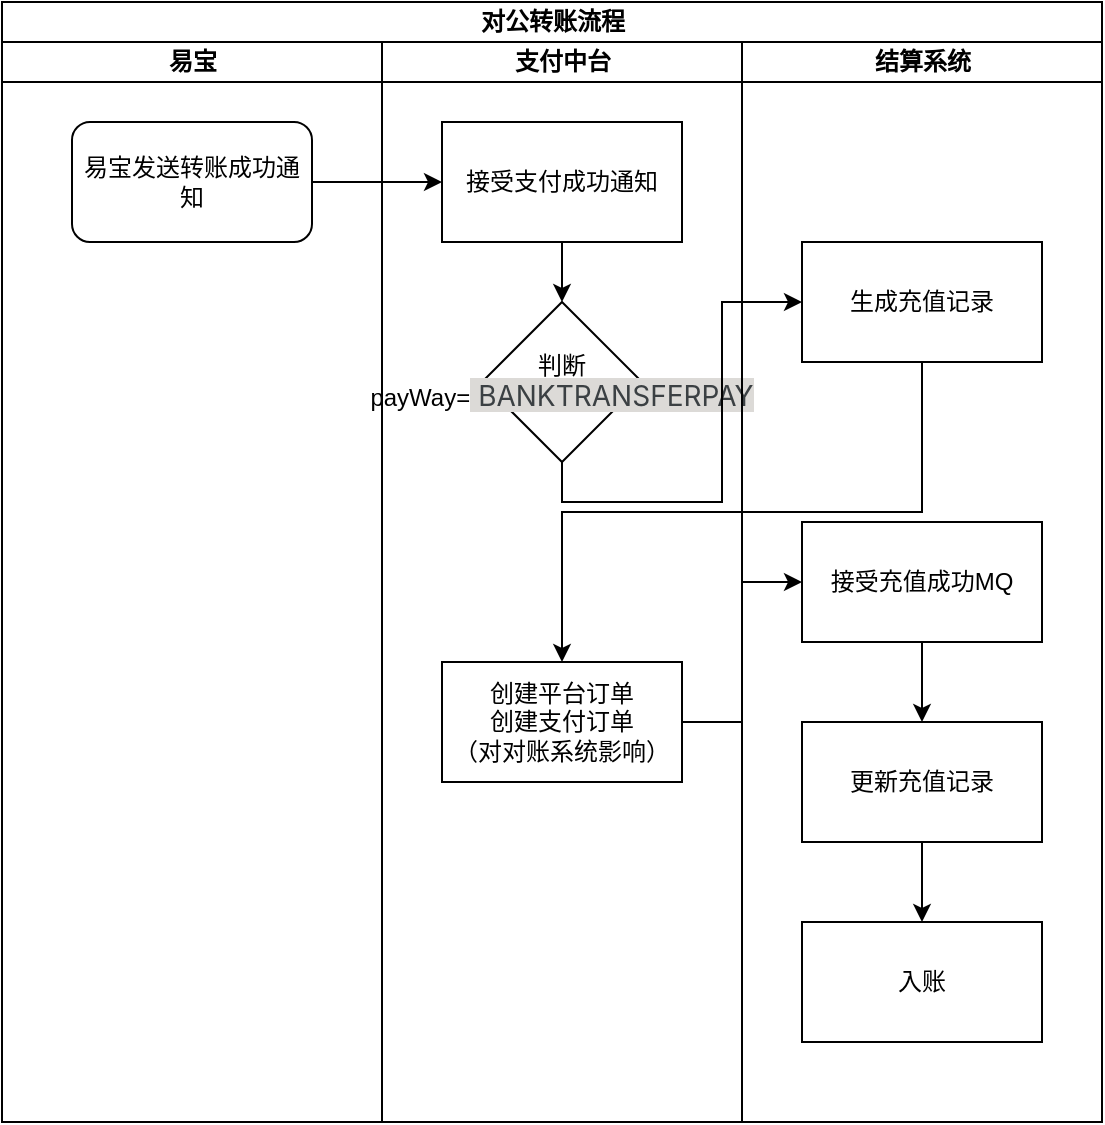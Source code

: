 <mxfile version="24.4.13" type="github">
  <diagram id="C5RBs43oDa-KdzZeNtuy" name="Page-1">
    <mxGraphModel dx="1146" dy="616" grid="1" gridSize="10" guides="1" tooltips="1" connect="1" arrows="1" fold="1" page="1" pageScale="1" pageWidth="827" pageHeight="1169" math="0" shadow="0">
      <root>
        <mxCell id="WIyWlLk6GJQsqaUBKTNV-0" />
        <mxCell id="WIyWlLk6GJQsqaUBKTNV-1" parent="WIyWlLk6GJQsqaUBKTNV-0" />
        <mxCell id="fWPX1Hsic2LrMpeWw4wY-0" value="对公转账流程" style="swimlane;childLayout=stackLayout;resizeParent=1;resizeParentMax=0;startSize=20;html=1;" vertex="1" parent="WIyWlLk6GJQsqaUBKTNV-1">
          <mxGeometry x="200" y="50" width="550" height="560" as="geometry" />
        </mxCell>
        <mxCell id="fWPX1Hsic2LrMpeWw4wY-1" value="易宝" style="swimlane;startSize=20;html=1;" vertex="1" parent="fWPX1Hsic2LrMpeWw4wY-0">
          <mxGeometry y="20" width="190" height="540" as="geometry" />
        </mxCell>
        <mxCell id="fWPX1Hsic2LrMpeWw4wY-5" value="易宝发送转账成功通知" style="rounded=1;whiteSpace=wrap;html=1;" vertex="1" parent="fWPX1Hsic2LrMpeWw4wY-1">
          <mxGeometry x="35" y="40" width="120" height="60" as="geometry" />
        </mxCell>
        <mxCell id="fWPX1Hsic2LrMpeWw4wY-2" value="支付中台" style="swimlane;startSize=20;html=1;" vertex="1" parent="fWPX1Hsic2LrMpeWw4wY-0">
          <mxGeometry x="190" y="20" width="180" height="540" as="geometry" />
        </mxCell>
        <mxCell id="fWPX1Hsic2LrMpeWw4wY-9" style="edgeStyle=orthogonalEdgeStyle;rounded=0;orthogonalLoop=1;jettySize=auto;html=1;exitX=0.5;exitY=1;exitDx=0;exitDy=0;entryX=0.5;entryY=0;entryDx=0;entryDy=0;" edge="1" parent="fWPX1Hsic2LrMpeWw4wY-2" source="fWPX1Hsic2LrMpeWw4wY-6" target="fWPX1Hsic2LrMpeWw4wY-8">
          <mxGeometry relative="1" as="geometry" />
        </mxCell>
        <mxCell id="fWPX1Hsic2LrMpeWw4wY-6" value="接受支付成功通知" style="rounded=0;whiteSpace=wrap;html=1;" vertex="1" parent="fWPX1Hsic2LrMpeWw4wY-2">
          <mxGeometry x="30" y="40" width="120" height="60" as="geometry" />
        </mxCell>
        <mxCell id="fWPX1Hsic2LrMpeWw4wY-8" value="判断payWay=&lt;span data-darkreader-inline-bgcolor=&quot;&quot; data-darkreader-inline-color=&quot;&quot; style=&quot;color: rgb(59, 64, 67); font-family: -apple-system, &amp;quot;system-ui&amp;quot;, &amp;quot;Segoe UI&amp;quot;, Roboto, Oxygen, Ubuntu, &amp;quot;Fira Sans&amp;quot;, &amp;quot;Droid Sans&amp;quot;, &amp;quot;Helvetica Neue&amp;quot;, sans-serif; font-size: 14px; text-align: left; background-color: rgb(220, 218, 215); --darkreader-inline-color: #454a4d; --darkreader-inline-bgcolor: #c2beb9;&quot;&gt;&amp;nbsp;BANKTRANSFERPAY&lt;/span&gt;" style="rhombus;whiteSpace=wrap;html=1;" vertex="1" parent="fWPX1Hsic2LrMpeWw4wY-2">
          <mxGeometry x="50" y="130" width="80" height="80" as="geometry" />
        </mxCell>
        <mxCell id="fWPX1Hsic2LrMpeWw4wY-10" value="创建平台订单&lt;div&gt;创建支付订单&lt;br&gt;（对对账系统影响）&lt;/div&gt;" style="rounded=0;whiteSpace=wrap;html=1;" vertex="1" parent="fWPX1Hsic2LrMpeWw4wY-2">
          <mxGeometry x="30" y="310" width="120" height="60" as="geometry" />
        </mxCell>
        <mxCell id="fWPX1Hsic2LrMpeWw4wY-3" value="结算系统" style="swimlane;startSize=20;html=1;" vertex="1" parent="fWPX1Hsic2LrMpeWw4wY-0">
          <mxGeometry x="370" y="20" width="180" height="540" as="geometry" />
        </mxCell>
        <mxCell id="fWPX1Hsic2LrMpeWw4wY-16" style="edgeStyle=orthogonalEdgeStyle;rounded=0;orthogonalLoop=1;jettySize=auto;html=1;exitX=0.5;exitY=1;exitDx=0;exitDy=0;entryX=0.5;entryY=0;entryDx=0;entryDy=0;" edge="1" parent="fWPX1Hsic2LrMpeWw4wY-3" source="fWPX1Hsic2LrMpeWw4wY-13" target="fWPX1Hsic2LrMpeWw4wY-15">
          <mxGeometry relative="1" as="geometry" />
        </mxCell>
        <mxCell id="fWPX1Hsic2LrMpeWw4wY-13" value="接受充值成功MQ" style="rounded=0;whiteSpace=wrap;html=1;" vertex="1" parent="fWPX1Hsic2LrMpeWw4wY-3">
          <mxGeometry x="30" y="240" width="120" height="60" as="geometry" />
        </mxCell>
        <mxCell id="fWPX1Hsic2LrMpeWw4wY-18" style="edgeStyle=orthogonalEdgeStyle;rounded=0;orthogonalLoop=1;jettySize=auto;html=1;exitX=0.5;exitY=1;exitDx=0;exitDy=0;" edge="1" parent="fWPX1Hsic2LrMpeWw4wY-3" source="fWPX1Hsic2LrMpeWw4wY-15" target="fWPX1Hsic2LrMpeWw4wY-17">
          <mxGeometry relative="1" as="geometry" />
        </mxCell>
        <mxCell id="fWPX1Hsic2LrMpeWw4wY-15" value="更新充值记录" style="rounded=0;whiteSpace=wrap;html=1;" vertex="1" parent="fWPX1Hsic2LrMpeWw4wY-3">
          <mxGeometry x="30" y="340" width="120" height="60" as="geometry" />
        </mxCell>
        <mxCell id="fWPX1Hsic2LrMpeWw4wY-17" value="入账" style="rounded=0;whiteSpace=wrap;html=1;" vertex="1" parent="fWPX1Hsic2LrMpeWw4wY-3">
          <mxGeometry x="30" y="440" width="120" height="60" as="geometry" />
        </mxCell>
        <mxCell id="fWPX1Hsic2LrMpeWw4wY-32" value="生成充值记录" style="rounded=0;whiteSpace=wrap;html=1;" vertex="1" parent="fWPX1Hsic2LrMpeWw4wY-3">
          <mxGeometry x="30" y="100" width="120" height="60" as="geometry" />
        </mxCell>
        <mxCell id="fWPX1Hsic2LrMpeWw4wY-7" style="edgeStyle=orthogonalEdgeStyle;rounded=0;orthogonalLoop=1;jettySize=auto;html=1;exitX=1;exitY=0.5;exitDx=0;exitDy=0;entryX=0;entryY=0.5;entryDx=0;entryDy=0;" edge="1" parent="fWPX1Hsic2LrMpeWw4wY-0" source="fWPX1Hsic2LrMpeWw4wY-5" target="fWPX1Hsic2LrMpeWw4wY-6">
          <mxGeometry relative="1" as="geometry" />
        </mxCell>
        <mxCell id="fWPX1Hsic2LrMpeWw4wY-31" style="edgeStyle=orthogonalEdgeStyle;rounded=0;orthogonalLoop=1;jettySize=auto;html=1;exitX=0.5;exitY=1;exitDx=0;exitDy=0;entryX=0;entryY=0.5;entryDx=0;entryDy=0;" edge="1" parent="fWPX1Hsic2LrMpeWw4wY-0" source="fWPX1Hsic2LrMpeWw4wY-8" target="fWPX1Hsic2LrMpeWw4wY-32">
          <mxGeometry relative="1" as="geometry">
            <mxPoint x="430" y="150" as="targetPoint" />
          </mxGeometry>
        </mxCell>
        <mxCell id="fWPX1Hsic2LrMpeWw4wY-33" style="edgeStyle=orthogonalEdgeStyle;rounded=0;orthogonalLoop=1;jettySize=auto;html=1;exitX=0.5;exitY=1;exitDx=0;exitDy=0;" edge="1" parent="fWPX1Hsic2LrMpeWw4wY-0" source="fWPX1Hsic2LrMpeWw4wY-32" target="fWPX1Hsic2LrMpeWw4wY-10">
          <mxGeometry relative="1" as="geometry" />
        </mxCell>
        <mxCell id="fWPX1Hsic2LrMpeWw4wY-34" style="edgeStyle=orthogonalEdgeStyle;rounded=0;orthogonalLoop=1;jettySize=auto;html=1;exitX=1;exitY=0.5;exitDx=0;exitDy=0;entryX=0;entryY=0.5;entryDx=0;entryDy=0;" edge="1" parent="fWPX1Hsic2LrMpeWw4wY-0" source="fWPX1Hsic2LrMpeWw4wY-10" target="fWPX1Hsic2LrMpeWw4wY-13">
          <mxGeometry relative="1" as="geometry" />
        </mxCell>
      </root>
    </mxGraphModel>
  </diagram>
</mxfile>

